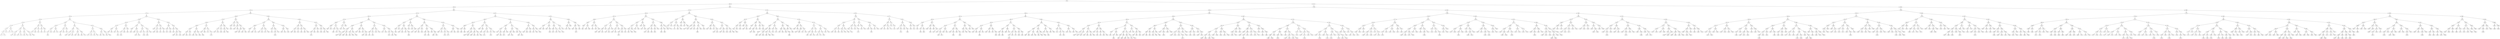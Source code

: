 digraph AVLBaum
{
793 -> 492;
793 -> 1411;
492 -> 264;
492 -> 629;
264 -> 151;
264 -> 385;
151 -> 87;
151 -> 205;
87 -> 39;
87 -> 123;
39 -> 26;
39 -> 56;
26 -> 10;
26 -> 33;
10 -> 6;
10 -> 18;
6 -> 4;
6 -> 8;
4 -> 2;
4 -> 5;
2 -> 1;
2 -> 3;
8 -> 7;
8 -> 9;
18 -> 14;
18 -> 22;
14 -> 12;
14 -> 16;
12 -> 11;
12 -> 13;
16 -> 15;
16 -> 17;
22 -> 20;
22 -> 24;
20 -> 19;
20 -> 21;
24 -> 23;
24 -> 25;
33 -> 30;
33 -> 36;
30 -> 28;
30 -> 32;
28 -> 27;
28 -> 29;
32 -> 31;
36 -> 34;
36 -> 38;
34 -> 35;
38 -> 37;
56 -> 48;
56 -> 71;
48 -> 44;
48 -> 53;
44 -> 42;
44 -> 46;
42 -> 41;
42 -> 43;
41 -> 40;
46 -> 45;
46 -> 47;
53 -> 51;
53 -> 55;
51 -> 49;
51 -> 52;
49 -> 50;
55 -> 54;
71 -> 63;
71 -> 79;
63 -> 59;
63 -> 67;
59 -> 57;
59 -> 61;
57 -> 58;
61 -> 60;
61 -> 62;
67 -> 65;
67 -> 69;
65 -> 64;
65 -> 66;
69 -> 68;
69 -> 70;
79 -> 75;
79 -> 83;
75 -> 73;
75 -> 77;
73 -> 72;
73 -> 74;
77 -> 76;
77 -> 78;
83 -> 81;
83 -> 85;
81 -> 80;
81 -> 82;
85 -> 84;
85 -> 86;
123 -> 104;
123 -> 135;
104 -> 96;
104 -> 113;
96 -> 91;
96 -> 101;
91 -> 89;
91 -> 93;
89 -> 88;
89 -> 90;
93 -> 92;
93 -> 95;
95 -> 94;
101 -> 99;
101 -> 103;
99 -> 97;
99 -> 100;
97 -> 98;
103 -> 102;
113 -> 107;
113 -> 118;
107 -> 106;
107 -> 109;
106 -> 105;
109 -> 108;
109 -> 111;
111 -> 110;
111 -> 112;
118 -> 115;
118 -> 121;
115 -> 114;
115 -> 117;
117 -> 116;
121 -> 119;
121 -> 122;
119 -> 120;
135 -> 129;
135 -> 141;
129 -> 125;
129 -> 132;
125 -> 124;
125 -> 127;
127 -> 126;
127 -> 128;
132 -> 130;
132 -> 133;
130 -> 131;
133 -> 134;
141 -> 138;
141 -> 144;
138 -> 136;
138 -> 140;
136 -> 137;
140 -> 139;
144 -> 143;
144 -> 148;
143 -> 142;
148 -> 146;
148 -> 149;
146 -> 145;
146 -> 147;
149 -> 150;
205 -> 188;
205 -> 235;
188 -> 175;
188 -> 193;
175 -> 165;
175 -> 182;
165 -> 158;
165 -> 170;
158 -> 155;
158 -> 162;
155 -> 153;
155 -> 156;
153 -> 152;
153 -> 154;
156 -> 157;
162 -> 160;
162 -> 163;
160 -> 159;
160 -> 161;
163 -> 164;
170 -> 168;
170 -> 172;
168 -> 167;
168 -> 169;
167 -> 166;
172 -> 171;
172 -> 174;
174 -> 173;
182 -> 179;
182 -> 186;
179 -> 177;
179 -> 181;
177 -> 176;
177 -> 178;
181 -> 180;
186 -> 184;
186 -> 187;
184 -> 183;
184 -> 185;
193 -> 191;
193 -> 197;
191 -> 190;
191 -> 192;
190 -> 189;
197 -> 195;
197 -> 201;
195 -> 194;
195 -> 196;
201 -> 199;
201 -> 203;
199 -> 198;
199 -> 200;
203 -> 202;
203 -> 204;
235 -> 220;
235 -> 249;
220 -> 212;
220 -> 228;
212 -> 208;
212 -> 216;
208 -> 206;
208 -> 210;
206 -> 207;
210 -> 209;
210 -> 211;
216 -> 214;
216 -> 218;
214 -> 213;
214 -> 215;
218 -> 217;
218 -> 219;
228 -> 223;
228 -> 232;
223 -> 222;
223 -> 226;
222 -> 221;
226 -> 225;
226 -> 227;
225 -> 224;
232 -> 230;
232 -> 234;
230 -> 229;
230 -> 231;
234 -> 233;
249 -> 242;
249 -> 257;
242 -> 239;
242 -> 245;
239 -> 237;
239 -> 240;
237 -> 236;
237 -> 238;
240 -> 241;
245 -> 244;
245 -> 247;
244 -> 243;
247 -> 246;
247 -> 248;
257 -> 254;
257 -> 260;
254 -> 252;
254 -> 255;
252 -> 250;
252 -> 253;
250 -> 251;
255 -> 256;
260 -> 258;
260 -> 262;
258 -> 259;
262 -> 261;
262 -> 263;
385 -> 327;
385 -> 457;
327 -> 281;
327 -> 349;
281 -> 275;
281 -> 306;
275 -> 268;
275 -> 279;
268 -> 266;
268 -> 271;
266 -> 265;
266 -> 267;
271 -> 270;
271 -> 273;
270 -> 269;
273 -> 272;
273 -> 274;
279 -> 277;
279 -> 280;
277 -> 276;
277 -> 278;
306 -> 296;
306 -> 316;
296 -> 289;
296 -> 300;
289 -> 285;
289 -> 293;
285 -> 283;
285 -> 287;
283 -> 282;
283 -> 284;
287 -> 286;
287 -> 288;
293 -> 291;
293 -> 294;
291 -> 290;
291 -> 292;
294 -> 295;
300 -> 298;
300 -> 302;
298 -> 297;
298 -> 299;
302 -> 301;
302 -> 304;
304 -> 303;
304 -> 305;
316 -> 312;
316 -> 320;
312 -> 309;
312 -> 314;
309 -> 308;
309 -> 311;
308 -> 307;
311 -> 310;
314 -> 313;
314 -> 315;
320 -> 318;
320 -> 323;
318 -> 317;
318 -> 319;
323 -> 322;
323 -> 325;
322 -> 321;
325 -> 324;
325 -> 326;
349 -> 341;
349 -> 368;
341 -> 332;
341 -> 344;
332 -> 330;
332 -> 336;
330 -> 329;
330 -> 331;
329 -> 328;
336 -> 334;
336 -> 338;
334 -> 333;
334 -> 335;
338 -> 337;
338 -> 339;
339 -> 340;
344 -> 342;
344 -> 346;
342 -> 343;
346 -> 345;
346 -> 348;
348 -> 347;
368 -> 356;
368 -> 378;
356 -> 353;
356 -> 362;
353 -> 351;
353 -> 355;
351 -> 350;
351 -> 352;
355 -> 354;
362 -> 359;
362 -> 364;
359 -> 358;
359 -> 360;
358 -> 357;
360 -> 361;
364 -> 363;
364 -> 366;
366 -> 365;
366 -> 367;
378 -> 372;
378 -> 382;
372 -> 370;
372 -> 375;
370 -> 369;
370 -> 371;
375 -> 373;
375 -> 376;
373 -> 374;
376 -> 377;
382 -> 380;
382 -> 383;
380 -> 379;
380 -> 381;
383 -> 384;
457 -> 420;
457 -> 478;
420 -> 405;
420 -> 443;
405 -> 391;
405 -> 410;
391 -> 388;
391 -> 397;
388 -> 387;
388 -> 390;
387 -> 386;
390 -> 389;
397 -> 393;
397 -> 401;
393 -> 392;
393 -> 395;
395 -> 394;
395 -> 396;
401 -> 399;
401 -> 403;
399 -> 398;
399 -> 400;
403 -> 402;
403 -> 404;
410 -> 407;
410 -> 415;
407 -> 406;
407 -> 408;
408 -> 409;
415 -> 413;
415 -> 418;
413 -> 412;
413 -> 414;
412 -> 411;
418 -> 417;
418 -> 419;
417 -> 416;
443 -> 431;
443 -> 450;
431 -> 426;
431 -> 437;
426 -> 422;
426 -> 429;
422 -> 421;
422 -> 424;
424 -> 423;
424 -> 425;
429 -> 428;
429 -> 430;
428 -> 427;
437 -> 435;
437 -> 439;
435 -> 433;
435 -> 436;
433 -> 432;
433 -> 434;
439 -> 438;
439 -> 441;
441 -> 440;
441 -> 442;
450 -> 447;
450 -> 454;
447 -> 445;
447 -> 448;
445 -> 444;
445 -> 446;
448 -> 449;
454 -> 452;
454 -> 455;
452 -> 451;
452 -> 453;
455 -> 456;
478 -> 466;
478 -> 484;
466 -> 461;
466 -> 473;
461 -> 459;
461 -> 463;
459 -> 458;
459 -> 460;
463 -> 462;
463 -> 465;
465 -> 464;
473 -> 469;
473 -> 476;
469 -> 468;
469 -> 471;
468 -> 467;
471 -> 470;
471 -> 472;
476 -> 475;
476 -> 477;
475 -> 474;
484 -> 482;
484 -> 489;
482 -> 480;
482 -> 483;
480 -> 479;
480 -> 481;
489 -> 486;
489 -> 491;
486 -> 485;
486 -> 488;
488 -> 487;
491 -> 490;
629 -> 572;
629 -> 725;
572 -> 533;
572 -> 590;
533 -> 507;
533 -> 550;
507 -> 499;
507 -> 519;
499 -> 495;
499 -> 502;
495 -> 494;
495 -> 497;
494 -> 493;
497 -> 496;
497 -> 498;
502 -> 501;
502 -> 504;
501 -> 500;
504 -> 503;
504 -> 506;
506 -> 505;
519 -> 513;
519 -> 525;
513 -> 511;
513 -> 517;
511 -> 509;
511 -> 512;
509 -> 508;
509 -> 510;
517 -> 515;
517 -> 518;
515 -> 514;
515 -> 516;
525 -> 523;
525 -> 530;
523 -> 521;
523 -> 524;
521 -> 520;
521 -> 522;
530 -> 528;
530 -> 532;
528 -> 526;
528 -> 529;
526 -> 527;
532 -> 531;
550 -> 544;
550 -> 562;
544 -> 540;
544 -> 546;
540 -> 537;
540 -> 542;
537 -> 535;
537 -> 538;
535 -> 534;
535 -> 536;
538 -> 539;
542 -> 541;
542 -> 543;
546 -> 545;
546 -> 548;
548 -> 547;
548 -> 549;
562 -> 557;
562 -> 568;
557 -> 554;
557 -> 560;
554 -> 552;
554 -> 555;
552 -> 551;
552 -> 553;
555 -> 556;
560 -> 558;
560 -> 561;
558 -> 559;
568 -> 565;
568 -> 570;
565 -> 563;
565 -> 567;
563 -> 564;
567 -> 566;
570 -> 569;
570 -> 571;
590 -> 583;
590 -> 606;
583 -> 576;
583 -> 586;
576 -> 574;
576 -> 579;
574 -> 573;
574 -> 575;
579 -> 578;
579 -> 581;
578 -> 577;
581 -> 580;
581 -> 582;
586 -> 584;
586 -> 588;
584 -> 585;
588 -> 587;
588 -> 589;
606 -> 598;
606 -> 616;
598 -> 594;
598 -> 603;
594 -> 592;
594 -> 596;
592 -> 591;
592 -> 593;
596 -> 595;
596 -> 597;
603 -> 601;
603 -> 604;
601 -> 600;
601 -> 602;
600 -> 599;
604 -> 605;
616 -> 610;
616 -> 622;
610 -> 608;
610 -> 612;
608 -> 607;
608 -> 609;
612 -> 611;
612 -> 614;
614 -> 613;
614 -> 615;
622 -> 618;
622 -> 625;
618 -> 617;
618 -> 620;
620 -> 619;
620 -> 621;
625 -> 624;
625 -> 627;
624 -> 623;
627 -> 626;
627 -> 628;
725 -> 658;
725 -> 764;
658 -> 643;
658 -> 692;
643 -> 637;
643 -> 652;
637 -> 634;
637 -> 639;
634 -> 632;
634 -> 635;
632 -> 631;
632 -> 633;
631 -> 630;
635 -> 636;
639 -> 638;
639 -> 641;
641 -> 640;
641 -> 642;
652 -> 646;
652 -> 655;
646 -> 644;
646 -> 650;
644 -> 645;
650 -> 648;
650 -> 651;
648 -> 647;
648 -> 649;
655 -> 653;
655 -> 657;
653 -> 654;
657 -> 656;
692 -> 678;
692 -> 704;
678 -> 672;
678 -> 687;
672 -> 665;
672 -> 675;
665 -> 661;
665 -> 669;
661 -> 660;
661 -> 663;
660 -> 659;
663 -> 662;
663 -> 664;
669 -> 667;
669 -> 671;
667 -> 666;
667 -> 668;
671 -> 670;
675 -> 673;
675 -> 676;
673 -> 674;
676 -> 677;
687 -> 682;
687 -> 689;
682 -> 680;
682 -> 684;
680 -> 679;
680 -> 681;
684 -> 683;
684 -> 685;
685 -> 686;
689 -> 688;
689 -> 691;
691 -> 690;
704 -> 696;
704 -> 714;
696 -> 694;
696 -> 700;
694 -> 693;
694 -> 695;
700 -> 698;
700 -> 702;
698 -> 697;
698 -> 699;
702 -> 701;
702 -> 703;
714 -> 711;
714 -> 721;
711 -> 707;
711 -> 713;
707 -> 705;
707 -> 709;
705 -> 706;
709 -> 708;
709 -> 710;
713 -> 712;
721 -> 718;
721 -> 723;
718 -> 716;
718 -> 719;
716 -> 715;
716 -> 717;
719 -> 720;
723 -> 722;
723 -> 724;
764 -> 749;
764 -> 777;
749 -> 739;
749 -> 755;
739 -> 732;
739 -> 744;
732 -> 729;
732 -> 736;
729 -> 727;
729 -> 731;
727 -> 726;
727 -> 728;
731 -> 730;
736 -> 734;
736 -> 737;
734 -> 733;
734 -> 735;
737 -> 738;
744 -> 742;
744 -> 746;
742 -> 740;
742 -> 743;
740 -> 741;
746 -> 745;
746 -> 748;
748 -> 747;
755 -> 751;
755 -> 760;
751 -> 750;
751 -> 753;
753 -> 752;
753 -> 754;
760 -> 757;
760 -> 762;
757 -> 756;
757 -> 758;
758 -> 759;
762 -> 761;
762 -> 763;
777 -> 772;
777 -> 787;
772 -> 768;
772 -> 774;
768 -> 766;
768 -> 770;
766 -> 765;
766 -> 767;
770 -> 769;
770 -> 771;
774 -> 773;
774 -> 776;
776 -> 775;
787 -> 782;
787 -> 790;
782 -> 779;
782 -> 784;
779 -> 778;
779 -> 780;
780 -> 781;
784 -> 783;
784 -> 785;
785 -> 786;
790 -> 789;
790 -> 792;
789 -> 788;
792 -> 791;
1411 -> 1156;
1411 -> 1663;
1156 -> 926;
1156 -> 1304;
926 -> 843;
926 -> 1035;
843 -> 812;
843 -> 885;
812 -> 802;
812 -> 832;
802 -> 796;
802 -> 807;
796 -> 794;
796 -> 799;
794 -> 795;
799 -> 797;
799 -> 801;
797 -> 798;
801 -> 800;
807 -> 804;
807 -> 809;
804 -> 803;
804 -> 806;
806 -> 805;
809 -> 808;
809 -> 810;
810 -> 811;
832 -> 822;
832 -> 839;
822 -> 818;
822 -> 827;
818 -> 814;
818 -> 820;
814 -> 813;
814 -> 816;
816 -> 815;
816 -> 817;
820 -> 819;
820 -> 821;
827 -> 824;
827 -> 829;
824 -> 823;
824 -> 825;
825 -> 826;
829 -> 828;
829 -> 831;
831 -> 830;
839 -> 836;
839 -> 841;
836 -> 834;
836 -> 837;
834 -> 833;
834 -> 835;
837 -> 838;
841 -> 840;
841 -> 842;
885 -> 861;
885 -> 909;
861 -> 852;
861 -> 871;
852 -> 847;
852 -> 856;
847 -> 845;
847 -> 850;
845 -> 844;
845 -> 846;
850 -> 848;
850 -> 851;
848 -> 849;
856 -> 854;
856 -> 858;
854 -> 853;
854 -> 855;
858 -> 857;
858 -> 859;
859 -> 860;
871 -> 867;
871 -> 879;
867 -> 864;
867 -> 869;
864 -> 863;
864 -> 865;
863 -> 862;
865 -> 866;
869 -> 868;
869 -> 870;
879 -> 876;
879 -> 882;
876 -> 874;
876 -> 878;
874 -> 873;
874 -> 875;
873 -> 872;
878 -> 877;
882 -> 881;
882 -> 884;
881 -> 880;
884 -> 883;
909 -> 900;
909 -> 918;
900 -> 893;
900 -> 905;
893 -> 889;
893 -> 897;
889 -> 887;
889 -> 891;
887 -> 886;
887 -> 888;
891 -> 890;
891 -> 892;
897 -> 895;
897 -> 898;
895 -> 894;
895 -> 896;
898 -> 899;
905 -> 902;
905 -> 907;
902 -> 901;
902 -> 903;
903 -> 904;
907 -> 906;
907 -> 908;
918 -> 912;
918 -> 922;
912 -> 910;
912 -> 915;
910 -> 911;
915 -> 913;
915 -> 917;
913 -> 914;
917 -> 916;
922 -> 920;
922 -> 924;
920 -> 919;
920 -> 921;
924 -> 923;
924 -> 925;
1035 -> 986;
1035 -> 1087;
986 -> 953;
986 -> 1009;
953 -> 941;
953 -> 975;
941 -> 933;
941 -> 946;
933 -> 929;
933 -> 937;
929 -> 927;
929 -> 931;
927 -> 928;
931 -> 930;
931 -> 932;
937 -> 935;
937 -> 939;
935 -> 934;
935 -> 936;
939 -> 938;
939 -> 940;
946 -> 943;
946 -> 949;
943 -> 942;
943 -> 944;
944 -> 945;
949 -> 948;
949 -> 951;
948 -> 947;
951 -> 950;
951 -> 952;
975 -> 961;
975 -> 979;
961 -> 956;
961 -> 967;
956 -> 955;
956 -> 959;
955 -> 954;
959 -> 957;
959 -> 960;
957 -> 958;
967 -> 964;
967 -> 971;
964 -> 963;
964 -> 965;
963 -> 962;
965 -> 966;
971 -> 969;
971 -> 973;
969 -> 968;
969 -> 970;
973 -> 972;
973 -> 974;
979 -> 977;
979 -> 983;
977 -> 976;
977 -> 978;
983 -> 981;
983 -> 984;
981 -> 980;
981 -> 982;
984 -> 985;
1009 -> 1000;
1009 -> 1023;
1000 -> 993;
1000 -> 1005;
993 -> 990;
993 -> 997;
990 -> 988;
990 -> 992;
988 -> 987;
988 -> 989;
992 -> 991;
997 -> 995;
997 -> 999;
995 -> 994;
995 -> 996;
999 -> 998;
1005 -> 1002;
1005 -> 1007;
1002 -> 1001;
1002 -> 1004;
1004 -> 1003;
1007 -> 1006;
1007 -> 1008;
1023 -> 1018;
1023 -> 1029;
1018 -> 1013;
1018 -> 1021;
1013 -> 1011;
1013 -> 1015;
1011 -> 1010;
1011 -> 1012;
1015 -> 1014;
1015 -> 1016;
1016 -> 1017;
1021 -> 1020;
1021 -> 1022;
1020 -> 1019;
1029 -> 1026;
1029 -> 1031;
1026 -> 1024;
1026 -> 1027;
1024 -> 1025;
1027 -> 1028;
1031 -> 1030;
1031 -> 1033;
1033 -> 1032;
1033 -> 1034;
1087 -> 1063;
1087 -> 1123;
1063 -> 1054;
1063 -> 1078;
1054 -> 1047;
1054 -> 1060;
1047 -> 1043;
1047 -> 1050;
1043 -> 1039;
1043 -> 1045;
1039 -> 1037;
1039 -> 1041;
1037 -> 1036;
1037 -> 1038;
1041 -> 1040;
1041 -> 1042;
1045 -> 1044;
1045 -> 1046;
1050 -> 1049;
1050 -> 1052;
1049 -> 1048;
1052 -> 1051;
1052 -> 1053;
1060 -> 1058;
1060 -> 1061;
1058 -> 1056;
1058 -> 1059;
1056 -> 1055;
1056 -> 1057;
1061 -> 1062;
1078 -> 1071;
1078 -> 1081;
1071 -> 1066;
1071 -> 1074;
1066 -> 1065;
1066 -> 1069;
1065 -> 1064;
1069 -> 1067;
1069 -> 1070;
1067 -> 1068;
1074 -> 1072;
1074 -> 1076;
1072 -> 1073;
1076 -> 1075;
1076 -> 1077;
1081 -> 1080;
1081 -> 1084;
1080 -> 1079;
1084 -> 1083;
1084 -> 1085;
1083 -> 1082;
1085 -> 1086;
1123 -> 1109;
1123 -> 1145;
1109 -> 1098;
1109 -> 1114;
1098 -> 1093;
1098 -> 1101;
1093 -> 1091;
1093 -> 1096;
1091 -> 1089;
1091 -> 1092;
1089 -> 1088;
1089 -> 1090;
1096 -> 1094;
1096 -> 1097;
1094 -> 1095;
1101 -> 1099;
1101 -> 1105;
1099 -> 1100;
1105 -> 1103;
1105 -> 1107;
1103 -> 1102;
1103 -> 1104;
1107 -> 1106;
1107 -> 1108;
1114 -> 1112;
1114 -> 1119;
1112 -> 1111;
1112 -> 1113;
1111 -> 1110;
1119 -> 1116;
1119 -> 1121;
1116 -> 1115;
1116 -> 1117;
1117 -> 1118;
1121 -> 1120;
1121 -> 1122;
1145 -> 1133;
1145 -> 1150;
1133 -> 1128;
1133 -> 1138;
1128 -> 1125;
1128 -> 1130;
1125 -> 1124;
1125 -> 1127;
1127 -> 1126;
1130 -> 1129;
1130 -> 1132;
1132 -> 1131;
1138 -> 1136;
1138 -> 1141;
1136 -> 1135;
1136 -> 1137;
1135 -> 1134;
1141 -> 1139;
1141 -> 1143;
1139 -> 1140;
1143 -> 1142;
1143 -> 1144;
1150 -> 1147;
1150 -> 1152;
1147 -> 1146;
1147 -> 1148;
1148 -> 1149;
1152 -> 1151;
1152 -> 1154;
1154 -> 1153;
1154 -> 1155;
1304 -> 1226;
1304 -> 1339;
1226 -> 1192;
1226 -> 1260;
1192 -> 1177;
1192 -> 1212;
1177 -> 1164;
1177 -> 1186;
1164 -> 1161;
1164 -> 1171;
1161 -> 1159;
1161 -> 1163;
1159 -> 1158;
1159 -> 1160;
1158 -> 1157;
1163 -> 1162;
1171 -> 1168;
1171 -> 1173;
1168 -> 1166;
1168 -> 1170;
1166 -> 1165;
1166 -> 1167;
1170 -> 1169;
1173 -> 1172;
1173 -> 1175;
1175 -> 1174;
1175 -> 1176;
1186 -> 1182;
1186 -> 1189;
1182 -> 1180;
1182 -> 1184;
1180 -> 1179;
1180 -> 1181;
1179 -> 1178;
1184 -> 1183;
1184 -> 1185;
1189 -> 1188;
1189 -> 1191;
1188 -> 1187;
1191 -> 1190;
1212 -> 1204;
1212 -> 1220;
1204 -> 1200;
1204 -> 1207;
1200 -> 1196;
1200 -> 1202;
1196 -> 1194;
1196 -> 1198;
1194 -> 1193;
1194 -> 1195;
1198 -> 1197;
1198 -> 1199;
1202 -> 1201;
1202 -> 1203;
1207 -> 1206;
1207 -> 1210;
1206 -> 1205;
1210 -> 1209;
1210 -> 1211;
1209 -> 1208;
1220 -> 1215;
1220 -> 1224;
1215 -> 1214;
1215 -> 1217;
1214 -> 1213;
1217 -> 1216;
1217 -> 1219;
1219 -> 1218;
1224 -> 1222;
1224 -> 1225;
1222 -> 1221;
1222 -> 1223;
1260 -> 1244;
1260 -> 1279;
1244 -> 1235;
1244 -> 1254;
1235 -> 1230;
1235 -> 1238;
1230 -> 1228;
1230 -> 1233;
1228 -> 1227;
1228 -> 1229;
1233 -> 1232;
1233 -> 1234;
1232 -> 1231;
1238 -> 1237;
1238 -> 1242;
1237 -> 1236;
1242 -> 1240;
1242 -> 1243;
1240 -> 1239;
1240 -> 1241;
1254 -> 1248;
1254 -> 1258;
1248 -> 1246;
1248 -> 1251;
1246 -> 1245;
1246 -> 1247;
1251 -> 1249;
1251 -> 1252;
1249 -> 1250;
1252 -> 1253;
1258 -> 1256;
1258 -> 1259;
1256 -> 1255;
1256 -> 1257;
1279 -> 1271;
1279 -> 1288;
1271 -> 1266;
1271 -> 1275;
1266 -> 1262;
1266 -> 1268;
1262 -> 1261;
1262 -> 1264;
1264 -> 1263;
1264 -> 1265;
1268 -> 1267;
1268 -> 1270;
1270 -> 1269;
1275 -> 1273;
1275 -> 1277;
1273 -> 1272;
1273 -> 1274;
1277 -> 1276;
1277 -> 1278;
1288 -> 1284;
1288 -> 1295;
1284 -> 1281;
1284 -> 1286;
1281 -> 1280;
1281 -> 1282;
1282 -> 1283;
1286 -> 1285;
1286 -> 1287;
1295 -> 1292;
1295 -> 1301;
1292 -> 1290;
1292 -> 1294;
1290 -> 1289;
1290 -> 1291;
1294 -> 1293;
1301 -> 1299;
1301 -> 1302;
1299 -> 1297;
1299 -> 1300;
1297 -> 1296;
1297 -> 1298;
1302 -> 1303;
1339 -> 1322;
1339 -> 1373;
1322 -> 1311;
1322 -> 1329;
1311 -> 1308;
1311 -> 1318;
1308 -> 1306;
1308 -> 1309;
1306 -> 1305;
1306 -> 1307;
1309 -> 1310;
1318 -> 1315;
1318 -> 1320;
1315 -> 1313;
1315 -> 1316;
1313 -> 1312;
1313 -> 1314;
1316 -> 1317;
1320 -> 1319;
1320 -> 1321;
1329 -> 1326;
1329 -> 1335;
1326 -> 1324;
1326 -> 1327;
1324 -> 1323;
1324 -> 1325;
1327 -> 1328;
1335 -> 1331;
1335 -> 1337;
1331 -> 1330;
1331 -> 1333;
1333 -> 1332;
1333 -> 1334;
1337 -> 1336;
1337 -> 1338;
1373 -> 1353;
1373 -> 1395;
1353 -> 1347;
1353 -> 1362;
1347 -> 1344;
1347 -> 1349;
1344 -> 1341;
1344 -> 1345;
1341 -> 1340;
1341 -> 1342;
1342 -> 1343;
1345 -> 1346;
1349 -> 1348;
1349 -> 1351;
1351 -> 1350;
1351 -> 1352;
1362 -> 1358;
1362 -> 1367;
1358 -> 1355;
1358 -> 1360;
1355 -> 1354;
1355 -> 1356;
1356 -> 1357;
1360 -> 1359;
1360 -> 1361;
1367 -> 1364;
1367 -> 1369;
1364 -> 1363;
1364 -> 1365;
1365 -> 1366;
1369 -> 1368;
1369 -> 1371;
1371 -> 1370;
1371 -> 1372;
1395 -> 1381;
1395 -> 1404;
1381 -> 1377;
1381 -> 1387;
1377 -> 1375;
1377 -> 1379;
1375 -> 1374;
1375 -> 1376;
1379 -> 1378;
1379 -> 1380;
1387 -> 1383;
1387 -> 1391;
1383 -> 1382;
1383 -> 1385;
1385 -> 1384;
1385 -> 1386;
1391 -> 1389;
1391 -> 1393;
1389 -> 1388;
1389 -> 1390;
1393 -> 1392;
1393 -> 1394;
1404 -> 1401;
1404 -> 1407;
1401 -> 1397;
1401 -> 1403;
1397 -> 1396;
1397 -> 1399;
1399 -> 1398;
1399 -> 1400;
1403 -> 1402;
1407 -> 1406;
1407 -> 1409;
1406 -> 1405;
1409 -> 1408;
1409 -> 1410;
1663 -> 1559;
1663 -> 1896;
1559 -> 1501;
1559 -> 1596;
1501 -> 1448;
1501 -> 1527;
1448 -> 1429;
1448 -> 1470;
1429 -> 1421;
1429 -> 1441;
1421 -> 1417;
1421 -> 1425;
1417 -> 1413;
1417 -> 1419;
1413 -> 1412;
1413 -> 1415;
1415 -> 1414;
1415 -> 1416;
1419 -> 1418;
1419 -> 1420;
1425 -> 1423;
1425 -> 1427;
1423 -> 1422;
1423 -> 1424;
1427 -> 1426;
1427 -> 1428;
1441 -> 1434;
1441 -> 1444;
1434 -> 1432;
1434 -> 1438;
1432 -> 1431;
1432 -> 1433;
1431 -> 1430;
1438 -> 1436;
1438 -> 1439;
1436 -> 1435;
1436 -> 1437;
1439 -> 1440;
1444 -> 1443;
1444 -> 1446;
1443 -> 1442;
1446 -> 1445;
1446 -> 1447;
1470 -> 1461;
1470 -> 1489;
1461 -> 1456;
1461 -> 1467;
1456 -> 1453;
1456 -> 1458;
1453 -> 1451;
1453 -> 1455;
1451 -> 1449;
1451 -> 1452;
1449 -> 1450;
1455 -> 1454;
1458 -> 1457;
1458 -> 1459;
1459 -> 1460;
1467 -> 1464;
1467 -> 1468;
1464 -> 1462;
1464 -> 1466;
1462 -> 1463;
1466 -> 1465;
1468 -> 1469;
1489 -> 1477;
1489 -> 1494;
1477 -> 1474;
1477 -> 1483;
1474 -> 1472;
1474 -> 1475;
1472 -> 1471;
1472 -> 1473;
1475 -> 1476;
1483 -> 1480;
1483 -> 1485;
1480 -> 1479;
1480 -> 1481;
1479 -> 1478;
1481 -> 1482;
1485 -> 1484;
1485 -> 1487;
1487 -> 1486;
1487 -> 1488;
1494 -> 1491;
1494 -> 1498;
1491 -> 1490;
1491 -> 1492;
1492 -> 1493;
1498 -> 1496;
1498 -> 1499;
1496 -> 1495;
1496 -> 1497;
1499 -> 1500;
1527 -> 1513;
1527 -> 1539;
1513 -> 1507;
1513 -> 1519;
1507 -> 1505;
1507 -> 1509;
1505 -> 1503;
1505 -> 1506;
1503 -> 1502;
1503 -> 1504;
1509 -> 1508;
1509 -> 1511;
1511 -> 1510;
1511 -> 1512;
1519 -> 1516;
1519 -> 1524;
1516 -> 1514;
1516 -> 1518;
1514 -> 1515;
1518 -> 1517;
1524 -> 1521;
1524 -> 1526;
1521 -> 1520;
1521 -> 1522;
1522 -> 1523;
1526 -> 1525;
1539 -> 1535;
1539 -> 1548;
1535 -> 1531;
1535 -> 1537;
1531 -> 1529;
1531 -> 1533;
1529 -> 1528;
1529 -> 1530;
1533 -> 1532;
1533 -> 1534;
1537 -> 1536;
1537 -> 1538;
1548 -> 1544;
1548 -> 1552;
1544 -> 1541;
1544 -> 1546;
1541 -> 1540;
1541 -> 1543;
1543 -> 1542;
1546 -> 1545;
1546 -> 1547;
1552 -> 1550;
1552 -> 1555;
1550 -> 1549;
1550 -> 1551;
1555 -> 1554;
1555 -> 1557;
1554 -> 1553;
1557 -> 1556;
1557 -> 1558;
1596 -> 1579;
1596 -> 1627;
1579 -> 1567;
1579 -> 1589;
1567 -> 1564;
1567 -> 1574;
1564 -> 1562;
1564 -> 1566;
1562 -> 1561;
1562 -> 1563;
1561 -> 1560;
1566 -> 1565;
1574 -> 1570;
1574 -> 1577;
1570 -> 1568;
1570 -> 1572;
1568 -> 1569;
1572 -> 1571;
1572 -> 1573;
1577 -> 1576;
1577 -> 1578;
1576 -> 1575;
1589 -> 1583;
1589 -> 1592;
1583 -> 1581;
1583 -> 1587;
1581 -> 1580;
1581 -> 1582;
1587 -> 1585;
1587 -> 1588;
1585 -> 1584;
1585 -> 1586;
1592 -> 1591;
1592 -> 1594;
1591 -> 1590;
1594 -> 1593;
1594 -> 1595;
1627 -> 1613;
1627 -> 1637;
1613 -> 1608;
1613 -> 1618;
1608 -> 1603;
1608 -> 1611;
1603 -> 1600;
1603 -> 1605;
1600 -> 1598;
1600 -> 1601;
1598 -> 1597;
1598 -> 1599;
1601 -> 1602;
1605 -> 1604;
1605 -> 1606;
1606 -> 1607;
1611 -> 1609;
1611 -> 1612;
1609 -> 1610;
1618 -> 1616;
1618 -> 1623;
1616 -> 1615;
1616 -> 1617;
1615 -> 1614;
1623 -> 1620;
1623 -> 1625;
1620 -> 1619;
1620 -> 1622;
1622 -> 1621;
1625 -> 1624;
1625 -> 1626;
1637 -> 1632;
1637 -> 1650;
1632 -> 1629;
1632 -> 1635;
1629 -> 1628;
1629 -> 1630;
1630 -> 1631;
1635 -> 1633;
1635 -> 1636;
1633 -> 1634;
1650 -> 1642;
1650 -> 1656;
1642 -> 1640;
1642 -> 1646;
1640 -> 1638;
1640 -> 1641;
1638 -> 1639;
1646 -> 1644;
1646 -> 1648;
1644 -> 1643;
1644 -> 1645;
1648 -> 1647;
1648 -> 1649;
1656 -> 1654;
1656 -> 1659;
1654 -> 1652;
1654 -> 1655;
1652 -> 1651;
1652 -> 1653;
1659 -> 1657;
1659 -> 1661;
1657 -> 1658;
1661 -> 1660;
1661 -> 1662;
1896 -> 1770;
1896 -> 1960;
1770 -> 1706;
1770 -> 1829;
1706 -> 1679;
1706 -> 1737;
1679 -> 1669;
1679 -> 1691;
1669 -> 1666;
1669 -> 1675;
1666 -> 1664;
1666 -> 1667;
1664 -> 1665;
1667 -> 1668;
1675 -> 1672;
1675 -> 1677;
1672 -> 1670;
1672 -> 1674;
1670 -> 1671;
1674 -> 1673;
1677 -> 1676;
1677 -> 1678;
1691 -> 1685;
1691 -> 1698;
1685 -> 1682;
1685 -> 1688;
1682 -> 1680;
1682 -> 1684;
1680 -> 1681;
1684 -> 1683;
1688 -> 1687;
1688 -> 1690;
1687 -> 1686;
1690 -> 1689;
1698 -> 1695;
1698 -> 1702;
1695 -> 1693;
1695 -> 1696;
1693 -> 1692;
1693 -> 1694;
1696 -> 1697;
1702 -> 1700;
1702 -> 1704;
1700 -> 1699;
1700 -> 1701;
1704 -> 1703;
1704 -> 1705;
1737 -> 1718;
1737 -> 1752;
1718 -> 1713;
1718 -> 1726;
1713 -> 1710;
1713 -> 1715;
1710 -> 1708;
1710 -> 1711;
1708 -> 1707;
1708 -> 1709;
1711 -> 1712;
1715 -> 1714;
1715 -> 1716;
1716 -> 1717;
1726 -> 1722;
1726 -> 1733;
1722 -> 1720;
1722 -> 1724;
1720 -> 1719;
1720 -> 1721;
1724 -> 1723;
1724 -> 1725;
1733 -> 1729;
1733 -> 1735;
1729 -> 1728;
1729 -> 1731;
1728 -> 1727;
1731 -> 1730;
1731 -> 1732;
1735 -> 1734;
1735 -> 1736;
1752 -> 1744;
1752 -> 1762;
1744 -> 1740;
1744 -> 1749;
1740 -> 1739;
1740 -> 1742;
1739 -> 1738;
1742 -> 1741;
1742 -> 1743;
1749 -> 1746;
1749 -> 1751;
1746 -> 1745;
1746 -> 1747;
1747 -> 1748;
1751 -> 1750;
1762 -> 1757;
1762 -> 1765;
1757 -> 1755;
1757 -> 1760;
1755 -> 1754;
1755 -> 1756;
1754 -> 1753;
1760 -> 1759;
1760 -> 1761;
1759 -> 1758;
1765 -> 1763;
1765 -> 1768;
1763 -> 1764;
1768 -> 1766;
1768 -> 1769;
1766 -> 1767;
1829 -> 1805;
1829 -> 1863;
1805 -> 1782;
1805 -> 1816;
1782 -> 1775;
1782 -> 1793;
1775 -> 1773;
1775 -> 1779;
1773 -> 1771;
1773 -> 1774;
1771 -> 1772;
1779 -> 1777;
1779 -> 1780;
1777 -> 1776;
1777 -> 1778;
1780 -> 1781;
1793 -> 1788;
1793 -> 1799;
1788 -> 1785;
1788 -> 1791;
1785 -> 1783;
1785 -> 1787;
1783 -> 1784;
1787 -> 1786;
1791 -> 1789;
1791 -> 1792;
1789 -> 1790;
1799 -> 1796;
1799 -> 1802;
1796 -> 1794;
1796 -> 1797;
1794 -> 1795;
1797 -> 1798;
1802 -> 1800;
1802 -> 1804;
1800 -> 1801;
1804 -> 1803;
1816 -> 1811;
1816 -> 1822;
1811 -> 1808;
1811 -> 1814;
1808 -> 1806;
1808 -> 1810;
1806 -> 1807;
1810 -> 1809;
1814 -> 1813;
1814 -> 1815;
1813 -> 1812;
1822 -> 1818;
1822 -> 1825;
1818 -> 1817;
1818 -> 1820;
1820 -> 1819;
1820 -> 1821;
1825 -> 1824;
1825 -> 1827;
1824 -> 1823;
1827 -> 1826;
1827 -> 1828;
1863 -> 1849;
1863 -> 1878;
1849 -> 1837;
1849 -> 1855;
1837 -> 1833;
1837 -> 1844;
1833 -> 1831;
1833 -> 1835;
1831 -> 1830;
1831 -> 1832;
1835 -> 1834;
1835 -> 1836;
1844 -> 1840;
1844 -> 1847;
1840 -> 1839;
1840 -> 1842;
1839 -> 1838;
1842 -> 1841;
1842 -> 1843;
1847 -> 1845;
1847 -> 1848;
1845 -> 1846;
1855 -> 1851;
1855 -> 1859;
1851 -> 1850;
1851 -> 1853;
1853 -> 1852;
1853 -> 1854;
1859 -> 1857;
1859 -> 1861;
1857 -> 1856;
1857 -> 1858;
1861 -> 1860;
1861 -> 1862;
1878 -> 1872;
1878 -> 1891;
1872 -> 1869;
1872 -> 1876;
1869 -> 1865;
1869 -> 1870;
1865 -> 1864;
1865 -> 1867;
1867 -> 1866;
1867 -> 1868;
1870 -> 1871;
1876 -> 1874;
1876 -> 1877;
1874 -> 1873;
1874 -> 1875;
1891 -> 1885;
1891 -> 1893;
1885 -> 1882;
1885 -> 1888;
1882 -> 1880;
1882 -> 1883;
1880 -> 1879;
1880 -> 1881;
1883 -> 1884;
1888 -> 1886;
1888 -> 1889;
1886 -> 1887;
1889 -> 1890;
1893 -> 1892;
1893 -> 1894;
1894 -> 1895;
1960 -> 1918;
1960 -> 1986;
1918 -> 1905;
1918 -> 1938;
1905 -> 1901;
1905 -> 1910;
1901 -> 1898;
1901 -> 1903;
1898 -> 1897;
1898 -> 1900;
1900 -> 1899;
1903 -> 1902;
1903 -> 1904;
1910 -> 1907;
1910 -> 1915;
1907 -> 1906;
1907 -> 1908;
1908 -> 1909;
1915 -> 1913;
1915 -> 1916;
1913 -> 1912;
1913 -> 1914;
1912 -> 1911;
1916 -> 1917;
1938 -> 1929;
1938 -> 1947;
1929 -> 1923;
1929 -> 1933;
1923 -> 1921;
1923 -> 1927;
1921 -> 1920;
1921 -> 1922;
1920 -> 1919;
1927 -> 1925;
1927 -> 1928;
1925 -> 1924;
1925 -> 1926;
1933 -> 1931;
1933 -> 1936;
1931 -> 1930;
1931 -> 1932;
1936 -> 1934;
1936 -> 1937;
1934 -> 1935;
1947 -> 1942;
1947 -> 1953;
1942 -> 1940;
1942 -> 1945;
1940 -> 1939;
1940 -> 1941;
1945 -> 1944;
1945 -> 1946;
1944 -> 1943;
1953 -> 1950;
1953 -> 1956;
1950 -> 1948;
1950 -> 1951;
1948 -> 1949;
1951 -> 1952;
1956 -> 1954;
1956 -> 1958;
1954 -> 1955;
1958 -> 1957;
1958 -> 1959;
1986 -> 1973;
1986 -> 1995;
1973 -> 1967;
1973 -> 1981;
1967 -> 1964;
1967 -> 1970;
1964 -> 1962;
1964 -> 1966;
1962 -> 1961;
1962 -> 1963;
1966 -> 1965;
1970 -> 1969;
1970 -> 1972;
1969 -> 1968;
1972 -> 1971;
1981 -> 1977;
1981 -> 1984;
1977 -> 1975;
1977 -> 1979;
1975 -> 1974;
1979 -> 1978;
1979 -> 1980;
1984 -> 1983;
1984 -> 1985;
1983 -> 1982;
1995 -> 1991;
1995 -> 1998;
1991 -> 1988;
1991 -> 1993;
1988 -> 1987;
1988 -> 1989;
1989 -> 1990;
1993 -> 1992;
1993 -> 1994;
1998 -> 1997;
1998 -> 1999;
1997 -> 1996;
1999 -> 2000;
}
